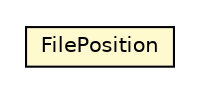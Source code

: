 #!/usr/local/bin/dot
#
# Class diagram 
# Generated by UMLGraph version R5_6-24-gf6e263 (http://www.umlgraph.org/)
#

digraph G {
	edge [fontname="Helvetica",fontsize=10,labelfontname="Helvetica",labelfontsize=10];
	node [fontname="Helvetica",fontsize=10,shape=plaintext];
	nodesep=0.25;
	ranksep=0.5;
	// net.trajano.jetng.internal.FilePosition
	c327 [label=<<table title="net.trajano.jetng.internal.FilePosition" border="0" cellborder="1" cellspacing="0" cellpadding="2" port="p" bgcolor="lemonChiffon" href="./FilePosition.html">
		<tr><td><table border="0" cellspacing="0" cellpadding="1">
<tr><td align="center" balign="center"> FilePosition </td></tr>
		</table></td></tr>
		</table>>, URL="./FilePosition.html", fontname="Helvetica", fontcolor="black", fontsize=10.0];
}

